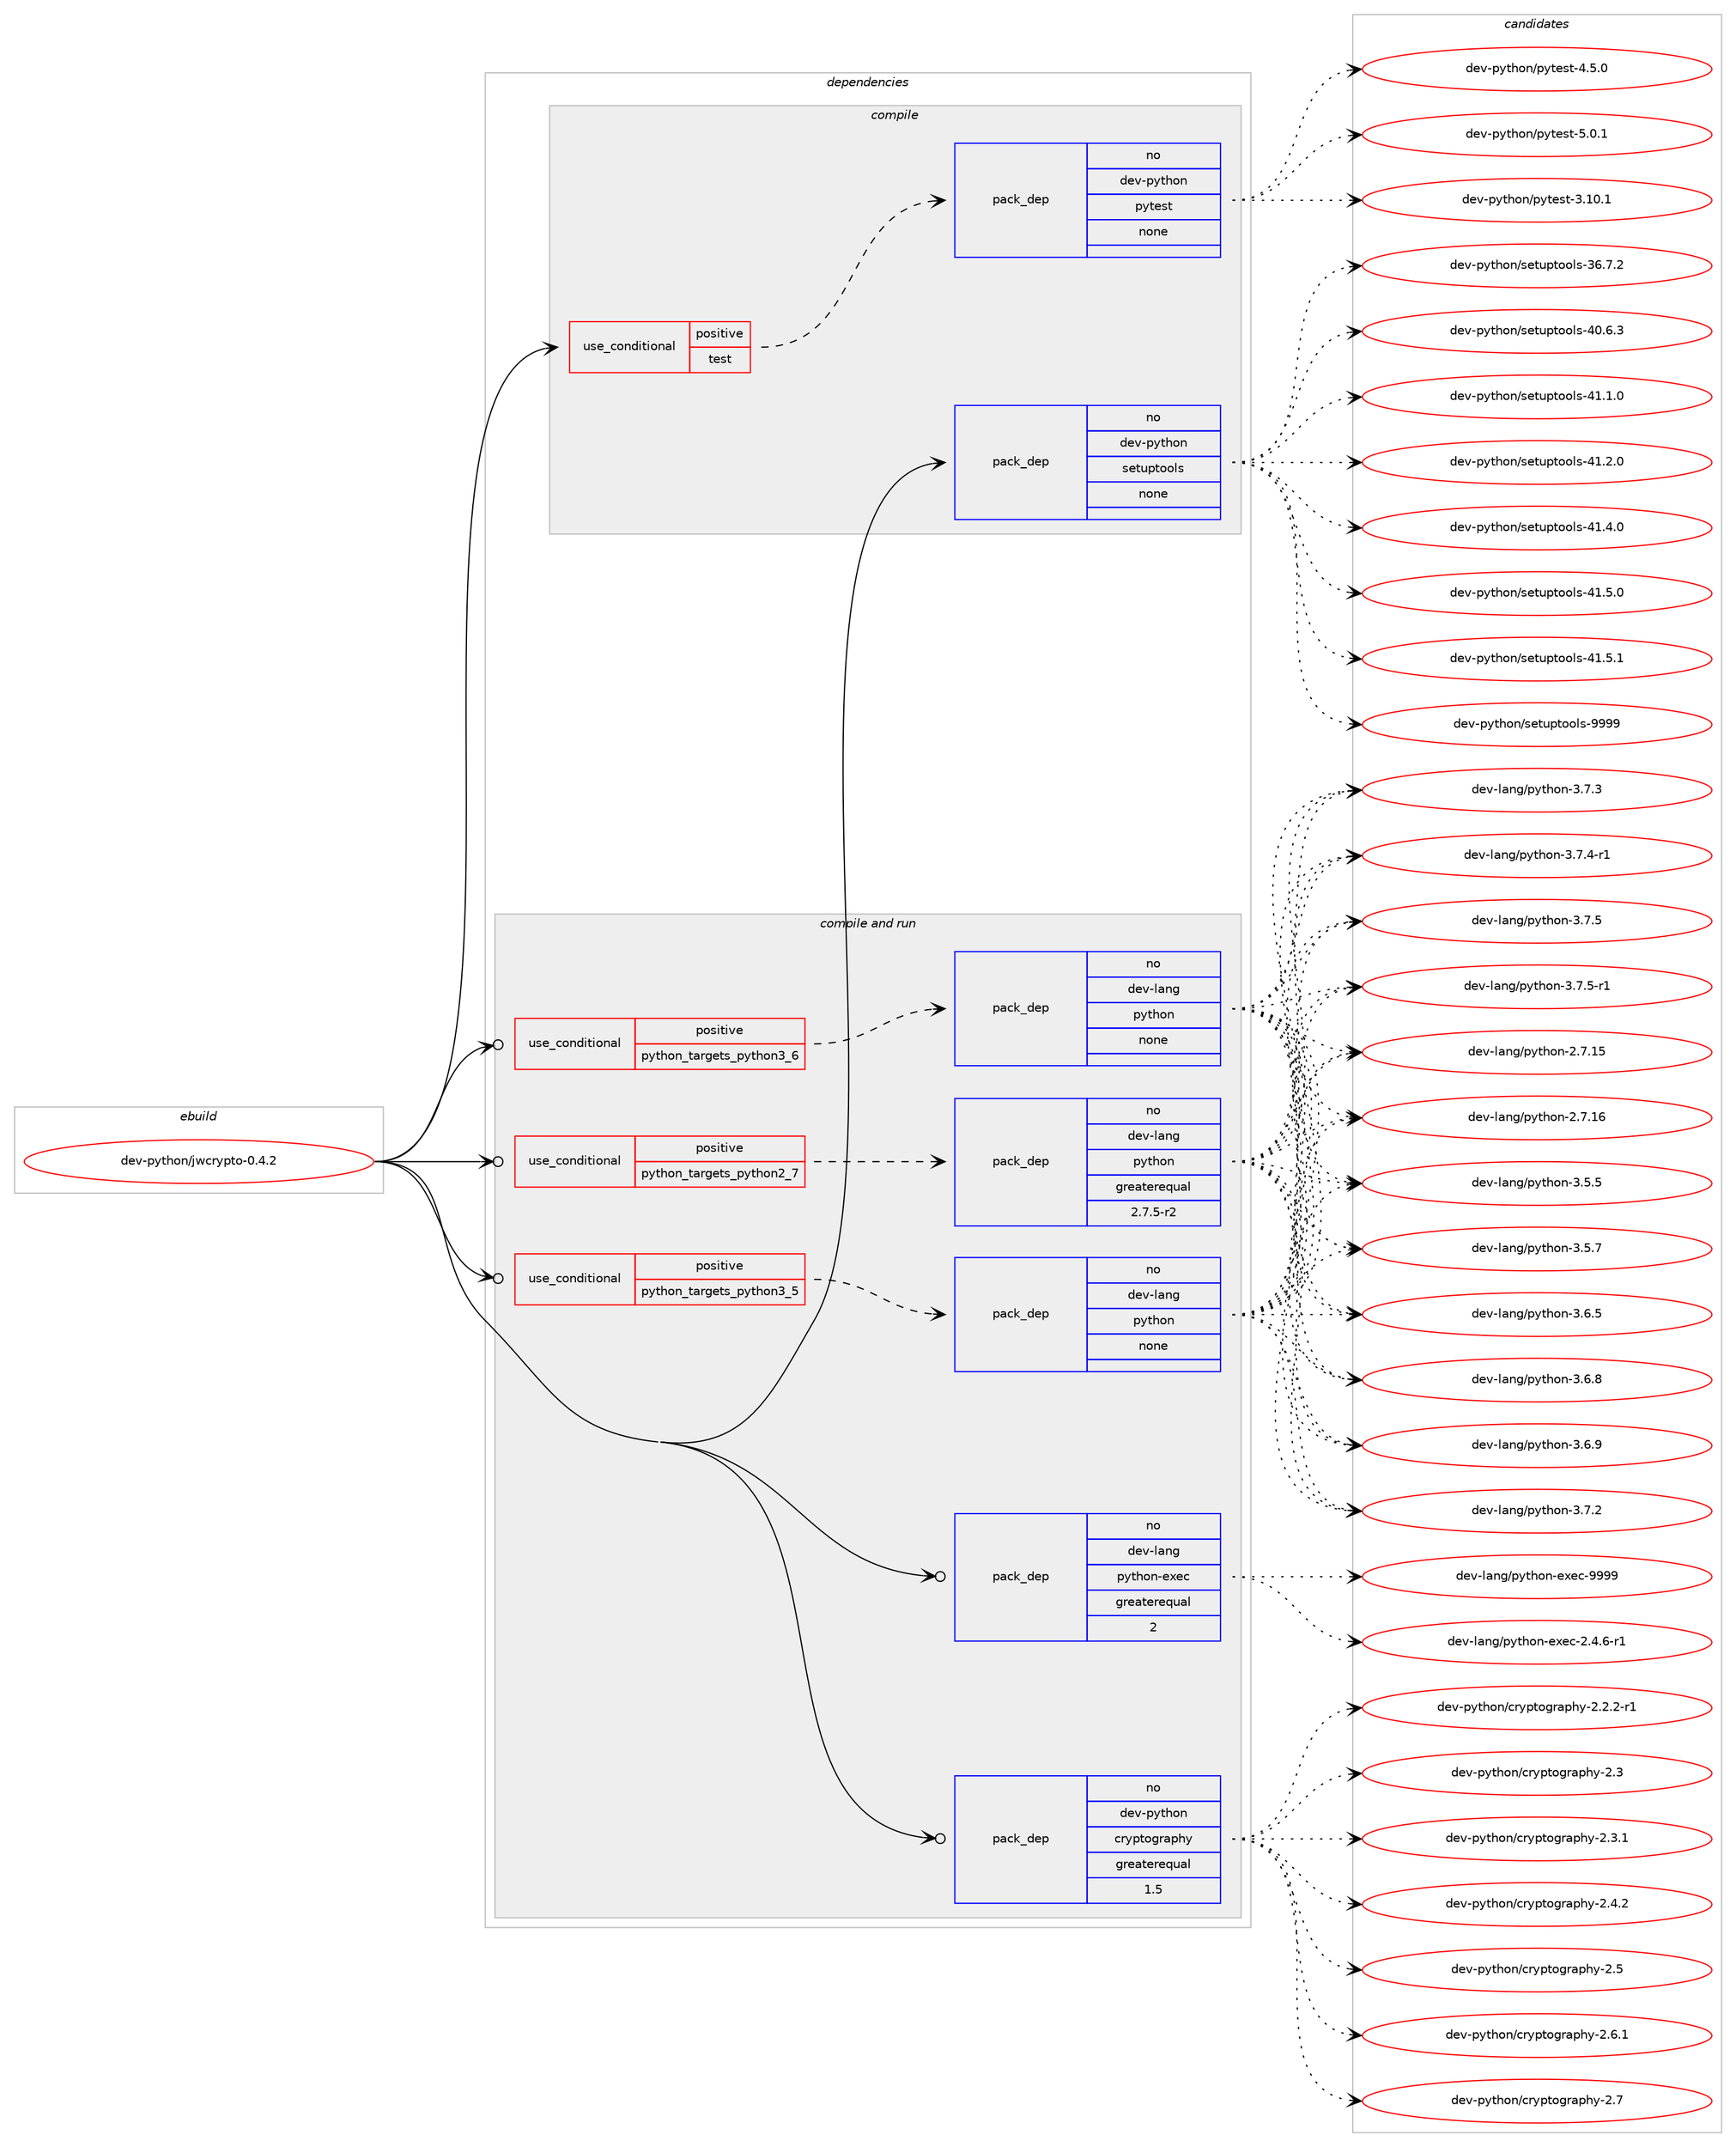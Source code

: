digraph prolog {

# *************
# Graph options
# *************

newrank=true;
concentrate=true;
compound=true;
graph [rankdir=LR,fontname=Helvetica,fontsize=10,ranksep=1.5];#, ranksep=2.5, nodesep=0.2];
edge  [arrowhead=vee];
node  [fontname=Helvetica,fontsize=10];

# **********
# The ebuild
# **********

subgraph cluster_leftcol {
color=gray;
rank=same;
label=<<i>ebuild</i>>;
id [label="dev-python/jwcrypto-0.4.2", color=red, width=4, href="../dev-python/jwcrypto-0.4.2.svg"];
}

# ****************
# The dependencies
# ****************

subgraph cluster_midcol {
color=gray;
label=<<i>dependencies</i>>;
subgraph cluster_compile {
fillcolor="#eeeeee";
style=filled;
label=<<i>compile</i>>;
subgraph cond141690 {
dependency611988 [label=<<TABLE BORDER="0" CELLBORDER="1" CELLSPACING="0" CELLPADDING="4"><TR><TD ROWSPAN="3" CELLPADDING="10">use_conditional</TD></TR><TR><TD>positive</TD></TR><TR><TD>test</TD></TR></TABLE>>, shape=none, color=red];
subgraph pack458495 {
dependency611989 [label=<<TABLE BORDER="0" CELLBORDER="1" CELLSPACING="0" CELLPADDING="4" WIDTH="220"><TR><TD ROWSPAN="6" CELLPADDING="30">pack_dep</TD></TR><TR><TD WIDTH="110">no</TD></TR><TR><TD>dev-python</TD></TR><TR><TD>pytest</TD></TR><TR><TD>none</TD></TR><TR><TD></TD></TR></TABLE>>, shape=none, color=blue];
}
dependency611988:e -> dependency611989:w [weight=20,style="dashed",arrowhead="vee"];
}
id:e -> dependency611988:w [weight=20,style="solid",arrowhead="vee"];
subgraph pack458496 {
dependency611990 [label=<<TABLE BORDER="0" CELLBORDER="1" CELLSPACING="0" CELLPADDING="4" WIDTH="220"><TR><TD ROWSPAN="6" CELLPADDING="30">pack_dep</TD></TR><TR><TD WIDTH="110">no</TD></TR><TR><TD>dev-python</TD></TR><TR><TD>setuptools</TD></TR><TR><TD>none</TD></TR><TR><TD></TD></TR></TABLE>>, shape=none, color=blue];
}
id:e -> dependency611990:w [weight=20,style="solid",arrowhead="vee"];
}
subgraph cluster_compileandrun {
fillcolor="#eeeeee";
style=filled;
label=<<i>compile and run</i>>;
subgraph cond141691 {
dependency611991 [label=<<TABLE BORDER="0" CELLBORDER="1" CELLSPACING="0" CELLPADDING="4"><TR><TD ROWSPAN="3" CELLPADDING="10">use_conditional</TD></TR><TR><TD>positive</TD></TR><TR><TD>python_targets_python2_7</TD></TR></TABLE>>, shape=none, color=red];
subgraph pack458497 {
dependency611992 [label=<<TABLE BORDER="0" CELLBORDER="1" CELLSPACING="0" CELLPADDING="4" WIDTH="220"><TR><TD ROWSPAN="6" CELLPADDING="30">pack_dep</TD></TR><TR><TD WIDTH="110">no</TD></TR><TR><TD>dev-lang</TD></TR><TR><TD>python</TD></TR><TR><TD>greaterequal</TD></TR><TR><TD>2.7.5-r2</TD></TR></TABLE>>, shape=none, color=blue];
}
dependency611991:e -> dependency611992:w [weight=20,style="dashed",arrowhead="vee"];
}
id:e -> dependency611991:w [weight=20,style="solid",arrowhead="odotvee"];
subgraph cond141692 {
dependency611993 [label=<<TABLE BORDER="0" CELLBORDER="1" CELLSPACING="0" CELLPADDING="4"><TR><TD ROWSPAN="3" CELLPADDING="10">use_conditional</TD></TR><TR><TD>positive</TD></TR><TR><TD>python_targets_python3_5</TD></TR></TABLE>>, shape=none, color=red];
subgraph pack458498 {
dependency611994 [label=<<TABLE BORDER="0" CELLBORDER="1" CELLSPACING="0" CELLPADDING="4" WIDTH="220"><TR><TD ROWSPAN="6" CELLPADDING="30">pack_dep</TD></TR><TR><TD WIDTH="110">no</TD></TR><TR><TD>dev-lang</TD></TR><TR><TD>python</TD></TR><TR><TD>none</TD></TR><TR><TD></TD></TR></TABLE>>, shape=none, color=blue];
}
dependency611993:e -> dependency611994:w [weight=20,style="dashed",arrowhead="vee"];
}
id:e -> dependency611993:w [weight=20,style="solid",arrowhead="odotvee"];
subgraph cond141693 {
dependency611995 [label=<<TABLE BORDER="0" CELLBORDER="1" CELLSPACING="0" CELLPADDING="4"><TR><TD ROWSPAN="3" CELLPADDING="10">use_conditional</TD></TR><TR><TD>positive</TD></TR><TR><TD>python_targets_python3_6</TD></TR></TABLE>>, shape=none, color=red];
subgraph pack458499 {
dependency611996 [label=<<TABLE BORDER="0" CELLBORDER="1" CELLSPACING="0" CELLPADDING="4" WIDTH="220"><TR><TD ROWSPAN="6" CELLPADDING="30">pack_dep</TD></TR><TR><TD WIDTH="110">no</TD></TR><TR><TD>dev-lang</TD></TR><TR><TD>python</TD></TR><TR><TD>none</TD></TR><TR><TD></TD></TR></TABLE>>, shape=none, color=blue];
}
dependency611995:e -> dependency611996:w [weight=20,style="dashed",arrowhead="vee"];
}
id:e -> dependency611995:w [weight=20,style="solid",arrowhead="odotvee"];
subgraph pack458500 {
dependency611997 [label=<<TABLE BORDER="0" CELLBORDER="1" CELLSPACING="0" CELLPADDING="4" WIDTH="220"><TR><TD ROWSPAN="6" CELLPADDING="30">pack_dep</TD></TR><TR><TD WIDTH="110">no</TD></TR><TR><TD>dev-lang</TD></TR><TR><TD>python-exec</TD></TR><TR><TD>greaterequal</TD></TR><TR><TD>2</TD></TR></TABLE>>, shape=none, color=blue];
}
id:e -> dependency611997:w [weight=20,style="solid",arrowhead="odotvee"];
subgraph pack458501 {
dependency611998 [label=<<TABLE BORDER="0" CELLBORDER="1" CELLSPACING="0" CELLPADDING="4" WIDTH="220"><TR><TD ROWSPAN="6" CELLPADDING="30">pack_dep</TD></TR><TR><TD WIDTH="110">no</TD></TR><TR><TD>dev-python</TD></TR><TR><TD>cryptography</TD></TR><TR><TD>greaterequal</TD></TR><TR><TD>1.5</TD></TR></TABLE>>, shape=none, color=blue];
}
id:e -> dependency611998:w [weight=20,style="solid",arrowhead="odotvee"];
}
subgraph cluster_run {
fillcolor="#eeeeee";
style=filled;
label=<<i>run</i>>;
}
}

# **************
# The candidates
# **************

subgraph cluster_choices {
rank=same;
color=gray;
label=<<i>candidates</i>>;

subgraph choice458495 {
color=black;
nodesep=1;
choice100101118451121211161041111104711212111610111511645514649484649 [label="dev-python/pytest-3.10.1", color=red, width=4,href="../dev-python/pytest-3.10.1.svg"];
choice1001011184511212111610411111047112121116101115116455246534648 [label="dev-python/pytest-4.5.0", color=red, width=4,href="../dev-python/pytest-4.5.0.svg"];
choice1001011184511212111610411111047112121116101115116455346484649 [label="dev-python/pytest-5.0.1", color=red, width=4,href="../dev-python/pytest-5.0.1.svg"];
dependency611989:e -> choice100101118451121211161041111104711212111610111511645514649484649:w [style=dotted,weight="100"];
dependency611989:e -> choice1001011184511212111610411111047112121116101115116455246534648:w [style=dotted,weight="100"];
dependency611989:e -> choice1001011184511212111610411111047112121116101115116455346484649:w [style=dotted,weight="100"];
}
subgraph choice458496 {
color=black;
nodesep=1;
choice100101118451121211161041111104711510111611711211611111110811545515446554650 [label="dev-python/setuptools-36.7.2", color=red, width=4,href="../dev-python/setuptools-36.7.2.svg"];
choice100101118451121211161041111104711510111611711211611111110811545524846544651 [label="dev-python/setuptools-40.6.3", color=red, width=4,href="../dev-python/setuptools-40.6.3.svg"];
choice100101118451121211161041111104711510111611711211611111110811545524946494648 [label="dev-python/setuptools-41.1.0", color=red, width=4,href="../dev-python/setuptools-41.1.0.svg"];
choice100101118451121211161041111104711510111611711211611111110811545524946504648 [label="dev-python/setuptools-41.2.0", color=red, width=4,href="../dev-python/setuptools-41.2.0.svg"];
choice100101118451121211161041111104711510111611711211611111110811545524946524648 [label="dev-python/setuptools-41.4.0", color=red, width=4,href="../dev-python/setuptools-41.4.0.svg"];
choice100101118451121211161041111104711510111611711211611111110811545524946534648 [label="dev-python/setuptools-41.5.0", color=red, width=4,href="../dev-python/setuptools-41.5.0.svg"];
choice100101118451121211161041111104711510111611711211611111110811545524946534649 [label="dev-python/setuptools-41.5.1", color=red, width=4,href="../dev-python/setuptools-41.5.1.svg"];
choice10010111845112121116104111110471151011161171121161111111081154557575757 [label="dev-python/setuptools-9999", color=red, width=4,href="../dev-python/setuptools-9999.svg"];
dependency611990:e -> choice100101118451121211161041111104711510111611711211611111110811545515446554650:w [style=dotted,weight="100"];
dependency611990:e -> choice100101118451121211161041111104711510111611711211611111110811545524846544651:w [style=dotted,weight="100"];
dependency611990:e -> choice100101118451121211161041111104711510111611711211611111110811545524946494648:w [style=dotted,weight="100"];
dependency611990:e -> choice100101118451121211161041111104711510111611711211611111110811545524946504648:w [style=dotted,weight="100"];
dependency611990:e -> choice100101118451121211161041111104711510111611711211611111110811545524946524648:w [style=dotted,weight="100"];
dependency611990:e -> choice100101118451121211161041111104711510111611711211611111110811545524946534648:w [style=dotted,weight="100"];
dependency611990:e -> choice100101118451121211161041111104711510111611711211611111110811545524946534649:w [style=dotted,weight="100"];
dependency611990:e -> choice10010111845112121116104111110471151011161171121161111111081154557575757:w [style=dotted,weight="100"];
}
subgraph choice458497 {
color=black;
nodesep=1;
choice10010111845108971101034711212111610411111045504655464953 [label="dev-lang/python-2.7.15", color=red, width=4,href="../dev-lang/python-2.7.15.svg"];
choice10010111845108971101034711212111610411111045504655464954 [label="dev-lang/python-2.7.16", color=red, width=4,href="../dev-lang/python-2.7.16.svg"];
choice100101118451089711010347112121116104111110455146534653 [label="dev-lang/python-3.5.5", color=red, width=4,href="../dev-lang/python-3.5.5.svg"];
choice100101118451089711010347112121116104111110455146534655 [label="dev-lang/python-3.5.7", color=red, width=4,href="../dev-lang/python-3.5.7.svg"];
choice100101118451089711010347112121116104111110455146544653 [label="dev-lang/python-3.6.5", color=red, width=4,href="../dev-lang/python-3.6.5.svg"];
choice100101118451089711010347112121116104111110455146544656 [label="dev-lang/python-3.6.8", color=red, width=4,href="../dev-lang/python-3.6.8.svg"];
choice100101118451089711010347112121116104111110455146544657 [label="dev-lang/python-3.6.9", color=red, width=4,href="../dev-lang/python-3.6.9.svg"];
choice100101118451089711010347112121116104111110455146554650 [label="dev-lang/python-3.7.2", color=red, width=4,href="../dev-lang/python-3.7.2.svg"];
choice100101118451089711010347112121116104111110455146554651 [label="dev-lang/python-3.7.3", color=red, width=4,href="../dev-lang/python-3.7.3.svg"];
choice1001011184510897110103471121211161041111104551465546524511449 [label="dev-lang/python-3.7.4-r1", color=red, width=4,href="../dev-lang/python-3.7.4-r1.svg"];
choice100101118451089711010347112121116104111110455146554653 [label="dev-lang/python-3.7.5", color=red, width=4,href="../dev-lang/python-3.7.5.svg"];
choice1001011184510897110103471121211161041111104551465546534511449 [label="dev-lang/python-3.7.5-r1", color=red, width=4,href="../dev-lang/python-3.7.5-r1.svg"];
dependency611992:e -> choice10010111845108971101034711212111610411111045504655464953:w [style=dotted,weight="100"];
dependency611992:e -> choice10010111845108971101034711212111610411111045504655464954:w [style=dotted,weight="100"];
dependency611992:e -> choice100101118451089711010347112121116104111110455146534653:w [style=dotted,weight="100"];
dependency611992:e -> choice100101118451089711010347112121116104111110455146534655:w [style=dotted,weight="100"];
dependency611992:e -> choice100101118451089711010347112121116104111110455146544653:w [style=dotted,weight="100"];
dependency611992:e -> choice100101118451089711010347112121116104111110455146544656:w [style=dotted,weight="100"];
dependency611992:e -> choice100101118451089711010347112121116104111110455146544657:w [style=dotted,weight="100"];
dependency611992:e -> choice100101118451089711010347112121116104111110455146554650:w [style=dotted,weight="100"];
dependency611992:e -> choice100101118451089711010347112121116104111110455146554651:w [style=dotted,weight="100"];
dependency611992:e -> choice1001011184510897110103471121211161041111104551465546524511449:w [style=dotted,weight="100"];
dependency611992:e -> choice100101118451089711010347112121116104111110455146554653:w [style=dotted,weight="100"];
dependency611992:e -> choice1001011184510897110103471121211161041111104551465546534511449:w [style=dotted,weight="100"];
}
subgraph choice458498 {
color=black;
nodesep=1;
choice10010111845108971101034711212111610411111045504655464953 [label="dev-lang/python-2.7.15", color=red, width=4,href="../dev-lang/python-2.7.15.svg"];
choice10010111845108971101034711212111610411111045504655464954 [label="dev-lang/python-2.7.16", color=red, width=4,href="../dev-lang/python-2.7.16.svg"];
choice100101118451089711010347112121116104111110455146534653 [label="dev-lang/python-3.5.5", color=red, width=4,href="../dev-lang/python-3.5.5.svg"];
choice100101118451089711010347112121116104111110455146534655 [label="dev-lang/python-3.5.7", color=red, width=4,href="../dev-lang/python-3.5.7.svg"];
choice100101118451089711010347112121116104111110455146544653 [label="dev-lang/python-3.6.5", color=red, width=4,href="../dev-lang/python-3.6.5.svg"];
choice100101118451089711010347112121116104111110455146544656 [label="dev-lang/python-3.6.8", color=red, width=4,href="../dev-lang/python-3.6.8.svg"];
choice100101118451089711010347112121116104111110455146544657 [label="dev-lang/python-3.6.9", color=red, width=4,href="../dev-lang/python-3.6.9.svg"];
choice100101118451089711010347112121116104111110455146554650 [label="dev-lang/python-3.7.2", color=red, width=4,href="../dev-lang/python-3.7.2.svg"];
choice100101118451089711010347112121116104111110455146554651 [label="dev-lang/python-3.7.3", color=red, width=4,href="../dev-lang/python-3.7.3.svg"];
choice1001011184510897110103471121211161041111104551465546524511449 [label="dev-lang/python-3.7.4-r1", color=red, width=4,href="../dev-lang/python-3.7.4-r1.svg"];
choice100101118451089711010347112121116104111110455146554653 [label="dev-lang/python-3.7.5", color=red, width=4,href="../dev-lang/python-3.7.5.svg"];
choice1001011184510897110103471121211161041111104551465546534511449 [label="dev-lang/python-3.7.5-r1", color=red, width=4,href="../dev-lang/python-3.7.5-r1.svg"];
dependency611994:e -> choice10010111845108971101034711212111610411111045504655464953:w [style=dotted,weight="100"];
dependency611994:e -> choice10010111845108971101034711212111610411111045504655464954:w [style=dotted,weight="100"];
dependency611994:e -> choice100101118451089711010347112121116104111110455146534653:w [style=dotted,weight="100"];
dependency611994:e -> choice100101118451089711010347112121116104111110455146534655:w [style=dotted,weight="100"];
dependency611994:e -> choice100101118451089711010347112121116104111110455146544653:w [style=dotted,weight="100"];
dependency611994:e -> choice100101118451089711010347112121116104111110455146544656:w [style=dotted,weight="100"];
dependency611994:e -> choice100101118451089711010347112121116104111110455146544657:w [style=dotted,weight="100"];
dependency611994:e -> choice100101118451089711010347112121116104111110455146554650:w [style=dotted,weight="100"];
dependency611994:e -> choice100101118451089711010347112121116104111110455146554651:w [style=dotted,weight="100"];
dependency611994:e -> choice1001011184510897110103471121211161041111104551465546524511449:w [style=dotted,weight="100"];
dependency611994:e -> choice100101118451089711010347112121116104111110455146554653:w [style=dotted,weight="100"];
dependency611994:e -> choice1001011184510897110103471121211161041111104551465546534511449:w [style=dotted,weight="100"];
}
subgraph choice458499 {
color=black;
nodesep=1;
choice10010111845108971101034711212111610411111045504655464953 [label="dev-lang/python-2.7.15", color=red, width=4,href="../dev-lang/python-2.7.15.svg"];
choice10010111845108971101034711212111610411111045504655464954 [label="dev-lang/python-2.7.16", color=red, width=4,href="../dev-lang/python-2.7.16.svg"];
choice100101118451089711010347112121116104111110455146534653 [label="dev-lang/python-3.5.5", color=red, width=4,href="../dev-lang/python-3.5.5.svg"];
choice100101118451089711010347112121116104111110455146534655 [label="dev-lang/python-3.5.7", color=red, width=4,href="../dev-lang/python-3.5.7.svg"];
choice100101118451089711010347112121116104111110455146544653 [label="dev-lang/python-3.6.5", color=red, width=4,href="../dev-lang/python-3.6.5.svg"];
choice100101118451089711010347112121116104111110455146544656 [label="dev-lang/python-3.6.8", color=red, width=4,href="../dev-lang/python-3.6.8.svg"];
choice100101118451089711010347112121116104111110455146544657 [label="dev-lang/python-3.6.9", color=red, width=4,href="../dev-lang/python-3.6.9.svg"];
choice100101118451089711010347112121116104111110455146554650 [label="dev-lang/python-3.7.2", color=red, width=4,href="../dev-lang/python-3.7.2.svg"];
choice100101118451089711010347112121116104111110455146554651 [label="dev-lang/python-3.7.3", color=red, width=4,href="../dev-lang/python-3.7.3.svg"];
choice1001011184510897110103471121211161041111104551465546524511449 [label="dev-lang/python-3.7.4-r1", color=red, width=4,href="../dev-lang/python-3.7.4-r1.svg"];
choice100101118451089711010347112121116104111110455146554653 [label="dev-lang/python-3.7.5", color=red, width=4,href="../dev-lang/python-3.7.5.svg"];
choice1001011184510897110103471121211161041111104551465546534511449 [label="dev-lang/python-3.7.5-r1", color=red, width=4,href="../dev-lang/python-3.7.5-r1.svg"];
dependency611996:e -> choice10010111845108971101034711212111610411111045504655464953:w [style=dotted,weight="100"];
dependency611996:e -> choice10010111845108971101034711212111610411111045504655464954:w [style=dotted,weight="100"];
dependency611996:e -> choice100101118451089711010347112121116104111110455146534653:w [style=dotted,weight="100"];
dependency611996:e -> choice100101118451089711010347112121116104111110455146534655:w [style=dotted,weight="100"];
dependency611996:e -> choice100101118451089711010347112121116104111110455146544653:w [style=dotted,weight="100"];
dependency611996:e -> choice100101118451089711010347112121116104111110455146544656:w [style=dotted,weight="100"];
dependency611996:e -> choice100101118451089711010347112121116104111110455146544657:w [style=dotted,weight="100"];
dependency611996:e -> choice100101118451089711010347112121116104111110455146554650:w [style=dotted,weight="100"];
dependency611996:e -> choice100101118451089711010347112121116104111110455146554651:w [style=dotted,weight="100"];
dependency611996:e -> choice1001011184510897110103471121211161041111104551465546524511449:w [style=dotted,weight="100"];
dependency611996:e -> choice100101118451089711010347112121116104111110455146554653:w [style=dotted,weight="100"];
dependency611996:e -> choice1001011184510897110103471121211161041111104551465546534511449:w [style=dotted,weight="100"];
}
subgraph choice458500 {
color=black;
nodesep=1;
choice10010111845108971101034711212111610411111045101120101994550465246544511449 [label="dev-lang/python-exec-2.4.6-r1", color=red, width=4,href="../dev-lang/python-exec-2.4.6-r1.svg"];
choice10010111845108971101034711212111610411111045101120101994557575757 [label="dev-lang/python-exec-9999", color=red, width=4,href="../dev-lang/python-exec-9999.svg"];
dependency611997:e -> choice10010111845108971101034711212111610411111045101120101994550465246544511449:w [style=dotted,weight="100"];
dependency611997:e -> choice10010111845108971101034711212111610411111045101120101994557575757:w [style=dotted,weight="100"];
}
subgraph choice458501 {
color=black;
nodesep=1;
choice100101118451121211161041111104799114121112116111103114971121041214550465046504511449 [label="dev-python/cryptography-2.2.2-r1", color=red, width=4,href="../dev-python/cryptography-2.2.2-r1.svg"];
choice1001011184511212111610411111047991141211121161111031149711210412145504651 [label="dev-python/cryptography-2.3", color=red, width=4,href="../dev-python/cryptography-2.3.svg"];
choice10010111845112121116104111110479911412111211611110311497112104121455046514649 [label="dev-python/cryptography-2.3.1", color=red, width=4,href="../dev-python/cryptography-2.3.1.svg"];
choice10010111845112121116104111110479911412111211611110311497112104121455046524650 [label="dev-python/cryptography-2.4.2", color=red, width=4,href="../dev-python/cryptography-2.4.2.svg"];
choice1001011184511212111610411111047991141211121161111031149711210412145504653 [label="dev-python/cryptography-2.5", color=red, width=4,href="../dev-python/cryptography-2.5.svg"];
choice10010111845112121116104111110479911412111211611110311497112104121455046544649 [label="dev-python/cryptography-2.6.1", color=red, width=4,href="../dev-python/cryptography-2.6.1.svg"];
choice1001011184511212111610411111047991141211121161111031149711210412145504655 [label="dev-python/cryptography-2.7", color=red, width=4,href="../dev-python/cryptography-2.7.svg"];
dependency611998:e -> choice100101118451121211161041111104799114121112116111103114971121041214550465046504511449:w [style=dotted,weight="100"];
dependency611998:e -> choice1001011184511212111610411111047991141211121161111031149711210412145504651:w [style=dotted,weight="100"];
dependency611998:e -> choice10010111845112121116104111110479911412111211611110311497112104121455046514649:w [style=dotted,weight="100"];
dependency611998:e -> choice10010111845112121116104111110479911412111211611110311497112104121455046524650:w [style=dotted,weight="100"];
dependency611998:e -> choice1001011184511212111610411111047991141211121161111031149711210412145504653:w [style=dotted,weight="100"];
dependency611998:e -> choice10010111845112121116104111110479911412111211611110311497112104121455046544649:w [style=dotted,weight="100"];
dependency611998:e -> choice1001011184511212111610411111047991141211121161111031149711210412145504655:w [style=dotted,weight="100"];
}
}

}
